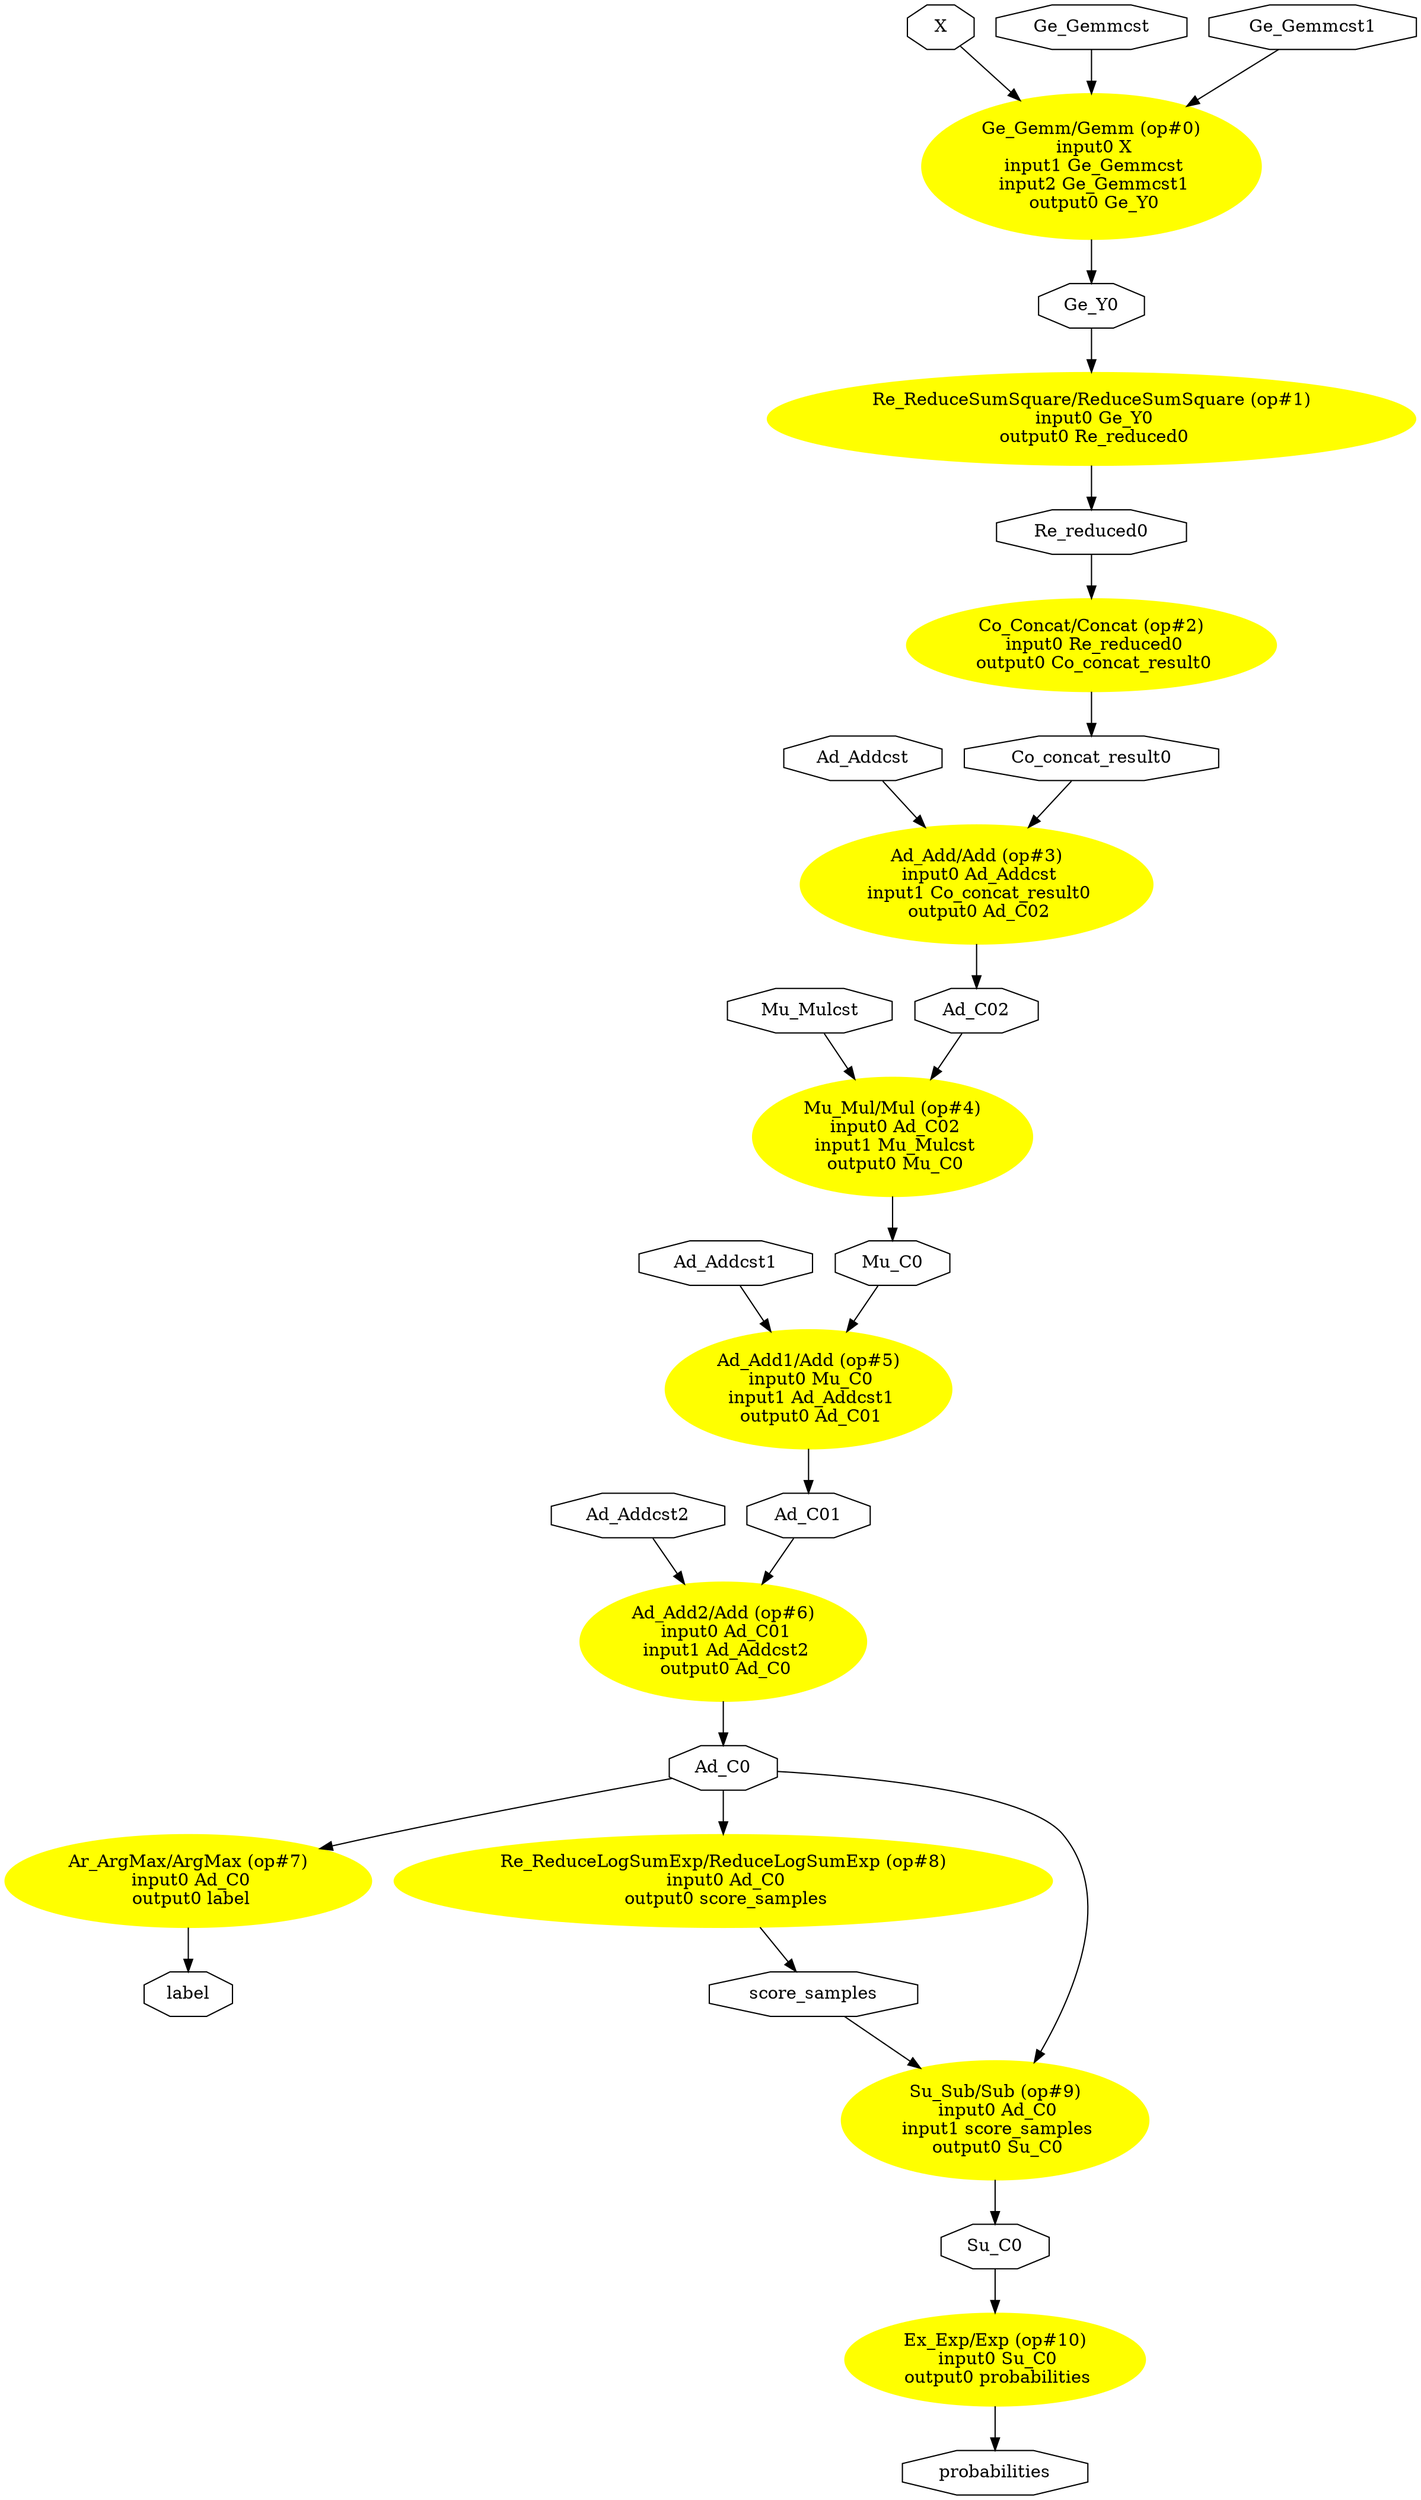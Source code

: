 digraph "ONNX(GaussianMixture)" {
	graph [bb="0,0,981.5,2014",
		rankdir=TB
	];
	node [label="\N"];
	"Ge_Gemm/Gemm (op#0)\n input0 X\n input1 Ge_Gemmcst\n input2 Ge_Gemmcst1\n output0 Ge_Y0"	[URL="javascript:alert('')",
		color=yellow,
		fillcolor=yellow,
		height=1.6303,
		pos="754.45,1883.3",
		style=filled,
		width=3.1623];
	Ge_Y00	[height=0.5,
		label=Ge_Y0,
		pos="754.45,1770.6",
		shape=octagon,
		width=1.1139];
	"Ge_Gemm/Gemm (op#0)\n input0 X\n input1 Ge_Gemmcst\n input2 Ge_Gemmcst1\n output0 Ge_Y0" -> Ge_Y00	[pos="e,754.45,1788.9 754.45,1824.4 754.45,1815.6 754.45,1806.9 754.45,1799.1"];
	X0	[height=0.5,
		label=X,
		pos="642.45,1996",
		shape=octagon,
		width=0.75];
	X0 -> "Ge_Gemm/Gemm (op#0)\n input0 X\n input1 Ge_Gemmcst\n input2 Ge_Gemmcst1\n output0 Ge_Y0"	[pos="e,702.4,1935.8 657.56,1980.1 667.47,1970.3 681.15,1956.8 695.1,1943"];
	Ge_Gemmcst0	[height=0.5,
		label=Ge_Gemmcst,
		pos="754.45,1996",
		shape=octagon,
		width=1.8564];
	Ge_Gemmcst0 -> "Ge_Gemm/Gemm (op#0)\n input0 X\n input1 Ge_Gemmcst\n input2 Ge_Gemmcst1\n output0 Ge_Y0"	[pos="e,754.45,1942.3 754.45,1977.7 754.45,1970.6 754.45,1961.8 754.45,1952.5"];
	Ge_Gemmcst10	[height=0.5,
		label=Ge_Gemmcst1,
		pos="910.45,1996",
		shape=octagon,
		width=1.9737];
	Ge_Gemmcst10 -> "Ge_Gemm/Gemm (op#0)\n input0 X\n input1 Ge_Gemmcst\n input2 Ge_Gemmcst1\n output0 Ge_Y0"	[pos="e,820.65,1931.3 886.42,1978 870.87,1966.9 849.72,1951.9 828.91,1937.2"];
	"Re_ReduceSumSquare/ReduceSumSquare (op#1)\n input0 Ge_Y0\n output0 Re_reduced0"	[URL="javascript:alert('')",
		color=yellow,
		fillcolor=yellow,
		height=1.041,
		pos="754.45,1679.2",
		style=filled,
		width=5.8926];
	Ge_Y00 -> "Re_ReduceSumSquare/ReduceSumSquare (op#1)\n input0 Ge_Y0\n output0 Re_reduced0"	[pos="e,754.45,1717 754.45,1752.4 754.45,1745.1 754.45,1736.2 754.45,1727.2"];
	Re_reduced00	[height=0.5,
		label=Re_reduced0,
		pos="754.45,1587.7",
		shape=octagon,
		width=1.7978];
	"Re_ReduceSumSquare/ReduceSumSquare (op#1)\n input0 Ge_Y0\n output0 Re_reduced0" -> Re_reduced00	[pos="e,754.45,1605.8 754.45,1641.5 754.45,1633 754.45,1624.1 754.45,1616.1"];
	"Co_Concat/Concat (op#2)\n input0 Re_reduced0\n output0 Co_concat_result0"	[URL="javascript:alert('')",
		color=yellow,
		fillcolor=yellow,
		height=1.041,
		pos="754.45,1496.2",
		style=filled,
		width=3.398];
	Re_reduced00 -> "Co_Concat/Concat (op#2)\n input0 Re_reduced0\n output0 Co_concat_result0"	[pos="e,754.45,1534 754.45,1569.4 754.45,1562.1 754.45,1553.2 754.45,1544.2"];
	Co_concat_result00	[height=0.5,
		label=Co_concat_result0,
		pos="754.45,1404.7",
		shape=octagon,
		width=2.4036];
	"Co_Concat/Concat (op#2)\n input0 Re_reduced0\n output0 Co_concat_result0" -> Co_concat_result00	[pos="e,754.45,1422.9 754.45,1458.6 754.45,1450.1 754.45,1441.2 754.45,1433.2"];
	"Ad_Add/Add (op#3)\n input0 Ad_Addcst\n input1 Co_concat_result0\n output0 Ad_C02"	[URL="javascript:alert('')",
		color=yellow,
		fillcolor=yellow,
		height=1.3356,
		pos="672.45,1302.7",
		style=filled,
		width=3.2409];
	Co_concat_result00 -> "Ad_Add/Add (op#3)\n input0 Ad_Addcst\n input1 Co_concat_result0\n output0 Ad_C02"	[pos="e,709.12,1348.4 740.17,1386.3 733.23,1377.8 724.47,1367.2 715.59,1356.3"];
	Ad_C020	[height=0.5,
		label=Ad_C02,
		pos="672.45,1200.6",
		shape=octagon,
		width=1.2702];
	"Ad_Add/Add (op#3)\n input0 Ad_Addcst\n input1 Co_concat_result0\n output0 Ad_C02" -> Ad_C020	[pos="e,672.45,1218.8 672.45,1254.5 672.45,1245.8 672.45,1236.9 672.45,1228.9"];
	Ad_Addcst0	[height=0.5,
		label=Ad_Addcst,
		pos="591.45,1404.7",
		shape=octagon,
		width=1.6219];
	Ad_Addcst0 -> "Ad_Add/Add (op#3)\n input0 Ad_Addcst\n input1 Co_concat_result0\n output0 Ad_C02"	[pos="e,636.23,1348.4 605.56,1386.3 612.42,1377.8 621.06,1367.2 629.84,1356.3"];
	"Mu_Mul/Mul (op#4)\n input0 Ad_C02\n input1 Mu_Mulcst\n output0 Mu_C0"	[URL="javascript:alert('')",
		color=yellow,
		fillcolor=yellow,
		height=1.3356,
		pos="611.45,1098.5",
		style=filled,
		width=2.5927];
	Ad_C020 -> "Mu_Mul/Mul (op#4)\n input0 Ad_C02\n input1 Mu_Mulcst\n output0 Mu_C0"	[pos="e,638.99,1144.7 661.83,1182.1 656.87,1174 650.66,1163.8 644.32,1153.4"];
	Mu_C00	[height=0.5,
		label=Mu_C0,
		pos="611.45,996.41",
		shape=octagon,
		width=1.1529];
	"Mu_Mul/Mul (op#4)\n input0 Ad_C02\n input1 Mu_Mulcst\n output0 Mu_C0" -> Mu_C00	[pos="e,611.45,1014.6 611.45,1050.4 611.45,1041.6 611.45,1032.7 611.45,1024.8"];
	Mu_Mulcst0	[height=0.5,
		label=Mu_Mulcst,
		pos="551.45,1200.6",
		shape=octagon,
		width=1.5829];
	Mu_Mulcst0 -> "Mu_Mul/Mul (op#4)\n input0 Ad_C02\n input1 Mu_Mulcst\n output0 Mu_C0"	[pos="e,584.36,1144.7 561.9,1182.1 566.78,1174 572.88,1163.8 579.12,1153.4"];
	"Ad_Add1/Add (op#5)\n input0 Mu_C0\n input1 Ad_Addcst1\n output0 Ad_C01"	[URL="javascript:alert('')",
		color=yellow,
		fillcolor=yellow,
		height=1.3356,
		pos="550.45,894.32",
		style=filled,
		width=2.8088];
	Mu_C00 -> "Ad_Add1/Add (op#5)\n input0 Mu_C0\n input1 Ad_Addcst1\n output0 Ad_C01"	[pos="e,578.25,940.93 600.83,977.97 595.92,969.92 589.8,959.88 583.53,949.59"];
	Ad_C010	[height=0.5,
		label=Ad_C01,
		pos="550.45,792.24",
		shape=octagon,
		width=1.2702];
	"Ad_Add1/Add (op#5)\n input0 Mu_C0\n input1 Ad_Addcst1\n output0 Ad_C01" -> Ad_C010	[pos="e,550.45,810.46 550.45,846.21 550.45,837.43 550.45,828.52 550.45,820.59"];
	Ad_Addcst10	[height=0.5,
		label=Ad_Addcst1,
		pos="489.45,996.41",
		shape=octagon,
		width=1.7392];
	Ad_Addcst10 -> "Ad_Add1/Add (op#5)\n input0 Mu_C0\n input1 Ad_Addcst1\n output0 Ad_C01"	[pos="e,522.65,940.93 500.08,977.97 504.98,969.92 511.11,959.88 517.37,949.59"];
	"Ad_Add2/Add (op#6)\n input0 Ad_C01\n input1 Ad_Addcst2\n output0 Ad_C0"	[URL="javascript:alert('')",
		color=yellow,
		fillcolor=yellow,
		height=1.3356,
		pos="487.45,690.16",
		style=filled,
		width=2.8088];
	Ad_C010 -> "Ad_Add2/Add (op#6)\n input0 Ad_C01\n input1 Ad_Addcst2\n output0 Ad_C0"	[pos="e,515.89,736.34 539.48,773.81 534.35,765.67 527.95,755.49 521.4,745.09"];
	Ad_C00	[height=0.5,
		label=Ad_C0,
		pos="487.45,588.07",
		shape=octagon,
		width=1.1334];
	"Ad_Add2/Add (op#6)\n input0 Ad_C01\n input1 Ad_Addcst2\n output0 Ad_C0" -> Ad_C00	[pos="e,487.45,606.3 487.45,642.05 487.45,633.26 487.45,624.36 487.45,616.42"];
	Ad_Addcst20	[height=0.5,
		label=Ad_Addcst2,
		pos="424.45,792.24",
		shape=octagon,
		width=1.7392];
	Ad_Addcst20 -> "Ad_Add2/Add (op#6)\n input0 Ad_C01\n input1 Ad_Addcst2\n output0 Ad_C0"	[pos="e,459.01,736.34 435.42,773.81 440.55,765.67 446.95,755.49 453.5,745.09"];
	"Ar_ArgMax/ArgMax (op#7)\n input0 Ad_C0\n output0 label"	[URL="javascript:alert('')",
		color=yellow,
		fillcolor=yellow,
		height=1.041,
		pos="124.45,496.6",
		style=filled,
		width=3.457];
	Ad_C00 -> "Ar_ArgMax/ArgMax (op#7)\n input0 Ad_C0\n output0 label"	[pos="e,214.1,522.73 450.29,579 404.72,569 325.19,551.16 257.45,534.07 246.59,531.33 235.25,528.38 223.98,525.37"];
	"Re_ReduceLogSumExp/ReduceLogSumExp (op#8)\n input0 Ad_C0\n output0 score_samples"	[URL="javascript:alert('')",
		color=yellow,
		fillcolor=yellow,
		height=1.041,
		pos="487.45,496.6",
		style=filled,
		width=6.1283];
	Ad_C00 -> "Re_ReduceLogSumExp/ReduceLogSumExp (op#8)\n input0 Ad_C0\n output0 score_samples"	[pos="e,487.45,534.43 487.45,569.82 487.45,562.52 487.45,553.61 487.45,544.59"];
	"Su_Sub/Sub (op#9)\n input0 Ad_C0\n input1 score_samples\n output0 Su_C0"	[URL="javascript:alert('')",
		color=yellow,
		fillcolor=yellow,
		height=1.3356,
		pos="673.45,303.04",
		style=filled,
		width=2.7891];
	Ad_C00 -> "Su_Sub/Sub (op#9)\n input0 Ad_C0\n input1 score_samples\n output0 Su_C0"	[pos="e,701.28,349.3 528.17,583.66 587.78,577.73 694.23,563.25 717.45,534.07 757.14,484.2 731.73,409.16 706.06,358.47"];
	label0	[height=0.5,
		label=label,
		pos="124.45,405.12",
		shape=octagon,
		width=0.82074];
	"Ar_ArgMax/ArgMax (op#7)\n input0 Ad_C0\n output0 label" -> label0	[pos="e,124.45,423.27 124.45,458.94 124.45,450.45 124.45,441.55 124.45,433.54"];
	score_samples0	[height=0.5,
		label=score_samples,
		pos="549.45,405.12",
		shape=octagon,
		width=1.9541];
	"Re_ReduceLogSumExp/ReduceLogSumExp (op#8)\n input0 Ad_C0\n output0 score_samples" -> score_samples0	[pos="e,537.5,423.37 512.67,459.2 519.04,450.01 525.75,440.33 531.66,431.79"];
	score_samples0 -> "Su_Sub/Sub (op#9)\n input0 Ad_C0\n input1 score_samples\n output0 Su_C0"	[pos="e,623.07,344.7 570.77,386.91 583.03,377.02 599.1,364.05 614.87,351.32"];
	Su_C00	[height=0.5,
		label=Su_C0,
		pos="673.45,200.95",
		shape=octagon,
		width=1.0943];
	"Su_Sub/Sub (op#9)\n input0 Ad_C0\n input1 score_samples\n output0 Su_C0" -> Su_C00	[pos="e,673.45,219.18 673.45,254.93 673.45,246.14 673.45,237.24 673.45,229.3"];
	"Ex_Exp/Exp (op#10)\n input0 Su_C0\n output0 probabilities"	[URL="javascript:alert('')",
		color=yellow,
		fillcolor=yellow,
		height=1.041,
		pos="673.45,109.48",
		style=filled,
		width=2.6909];
	Su_C00 -> "Ex_Exp/Exp (op#10)\n input0 Su_C0\n output0 probabilities"	[pos="e,673.45,147.31 673.45,182.7 673.45,175.4 673.45,166.49 673.45,157.47"];
	probabilities0	[height=0.5,
		label=probabilities,
		pos="673.45,18",
		shape=octagon,
		width=1.661];
	"Ex_Exp/Exp (op#10)\n input0 Su_C0\n output0 probabilities" -> probabilities0	[pos="e,673.45,36.146 673.45,71.825 673.45,63.331 673.45,54.434 673.45,46.416"];
}
